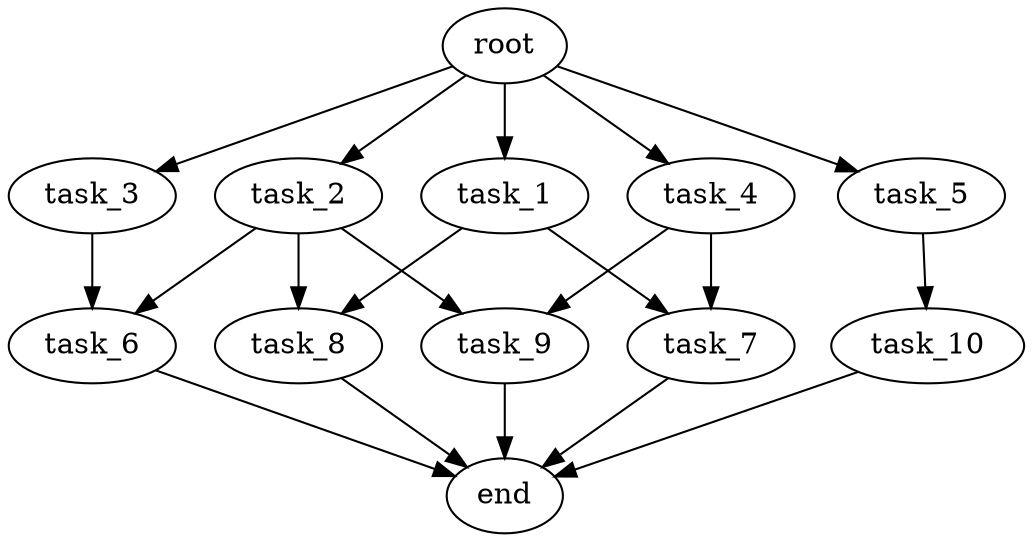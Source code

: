 digraph G {
  root [size="0.000000e+00"];
  task_1 [size="3.757080e+09"];
  task_2 [size="6.827621e+09"];
  task_3 [size="6.618264e+09"];
  task_4 [size="5.393463e+09"];
  task_5 [size="6.535687e+09"];
  task_6 [size="3.478351e+09"];
  task_7 [size="1.785558e+09"];
  task_8 [size="5.373048e+09"];
  task_9 [size="5.288897e+09"];
  task_10 [size="7.278854e+09"];
  end [size="0.000000e+00"];

  root -> task_1 [size="1.000000e-12"];
  root -> task_2 [size="1.000000e-12"];
  root -> task_3 [size="1.000000e-12"];
  root -> task_4 [size="1.000000e-12"];
  root -> task_5 [size="1.000000e-12"];
  task_1 -> task_7 [size="8.927789e+07"];
  task_1 -> task_8 [size="2.686524e+08"];
  task_2 -> task_6 [size="1.739176e+08"];
  task_2 -> task_8 [size="2.686524e+08"];
  task_2 -> task_9 [size="2.644448e+08"];
  task_3 -> task_6 [size="1.739176e+08"];
  task_4 -> task_7 [size="8.927789e+07"];
  task_4 -> task_9 [size="2.644448e+08"];
  task_5 -> task_10 [size="7.278854e+08"];
  task_6 -> end [size="1.000000e-12"];
  task_7 -> end [size="1.000000e-12"];
  task_8 -> end [size="1.000000e-12"];
  task_9 -> end [size="1.000000e-12"];
  task_10 -> end [size="1.000000e-12"];
}
